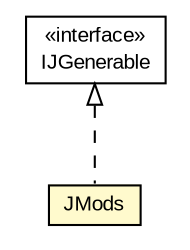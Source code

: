 #!/usr/local/bin/dot
#
# Class diagram 
# Generated by UMLGraph version 5.1 (http://www.umlgraph.org/)
#

digraph G {
	edge [fontname="arial",fontsize=10,labelfontname="arial",labelfontsize=10];
	node [fontname="arial",fontsize=10,shape=plaintext];
	nodesep=0.25;
	ranksep=0.5;
	// com.helger.jcodemodel.JMods
	c2811 [label=<<table title="com.helger.jcodemodel.JMods" border="0" cellborder="1" cellspacing="0" cellpadding="2" port="p" bgcolor="lemonChiffon" href="./JMods.html">
		<tr><td><table border="0" cellspacing="0" cellpadding="1">
<tr><td align="center" balign="center"> JMods </td></tr>
		</table></td></tr>
		</table>>, fontname="arial", fontcolor="black", fontsize=10.0];
	// com.helger.jcodemodel.IJGenerable
	c2856 [label=<<table title="com.helger.jcodemodel.IJGenerable" border="0" cellborder="1" cellspacing="0" cellpadding="2" port="p" href="./IJGenerable.html">
		<tr><td><table border="0" cellspacing="0" cellpadding="1">
<tr><td align="center" balign="center"> &#171;interface&#187; </td></tr>
<tr><td align="center" balign="center"> IJGenerable </td></tr>
		</table></td></tr>
		</table>>, fontname="arial", fontcolor="black", fontsize=10.0];
	//com.helger.jcodemodel.JMods implements com.helger.jcodemodel.IJGenerable
	c2856:p -> c2811:p [dir=back,arrowtail=empty,style=dashed];
}

